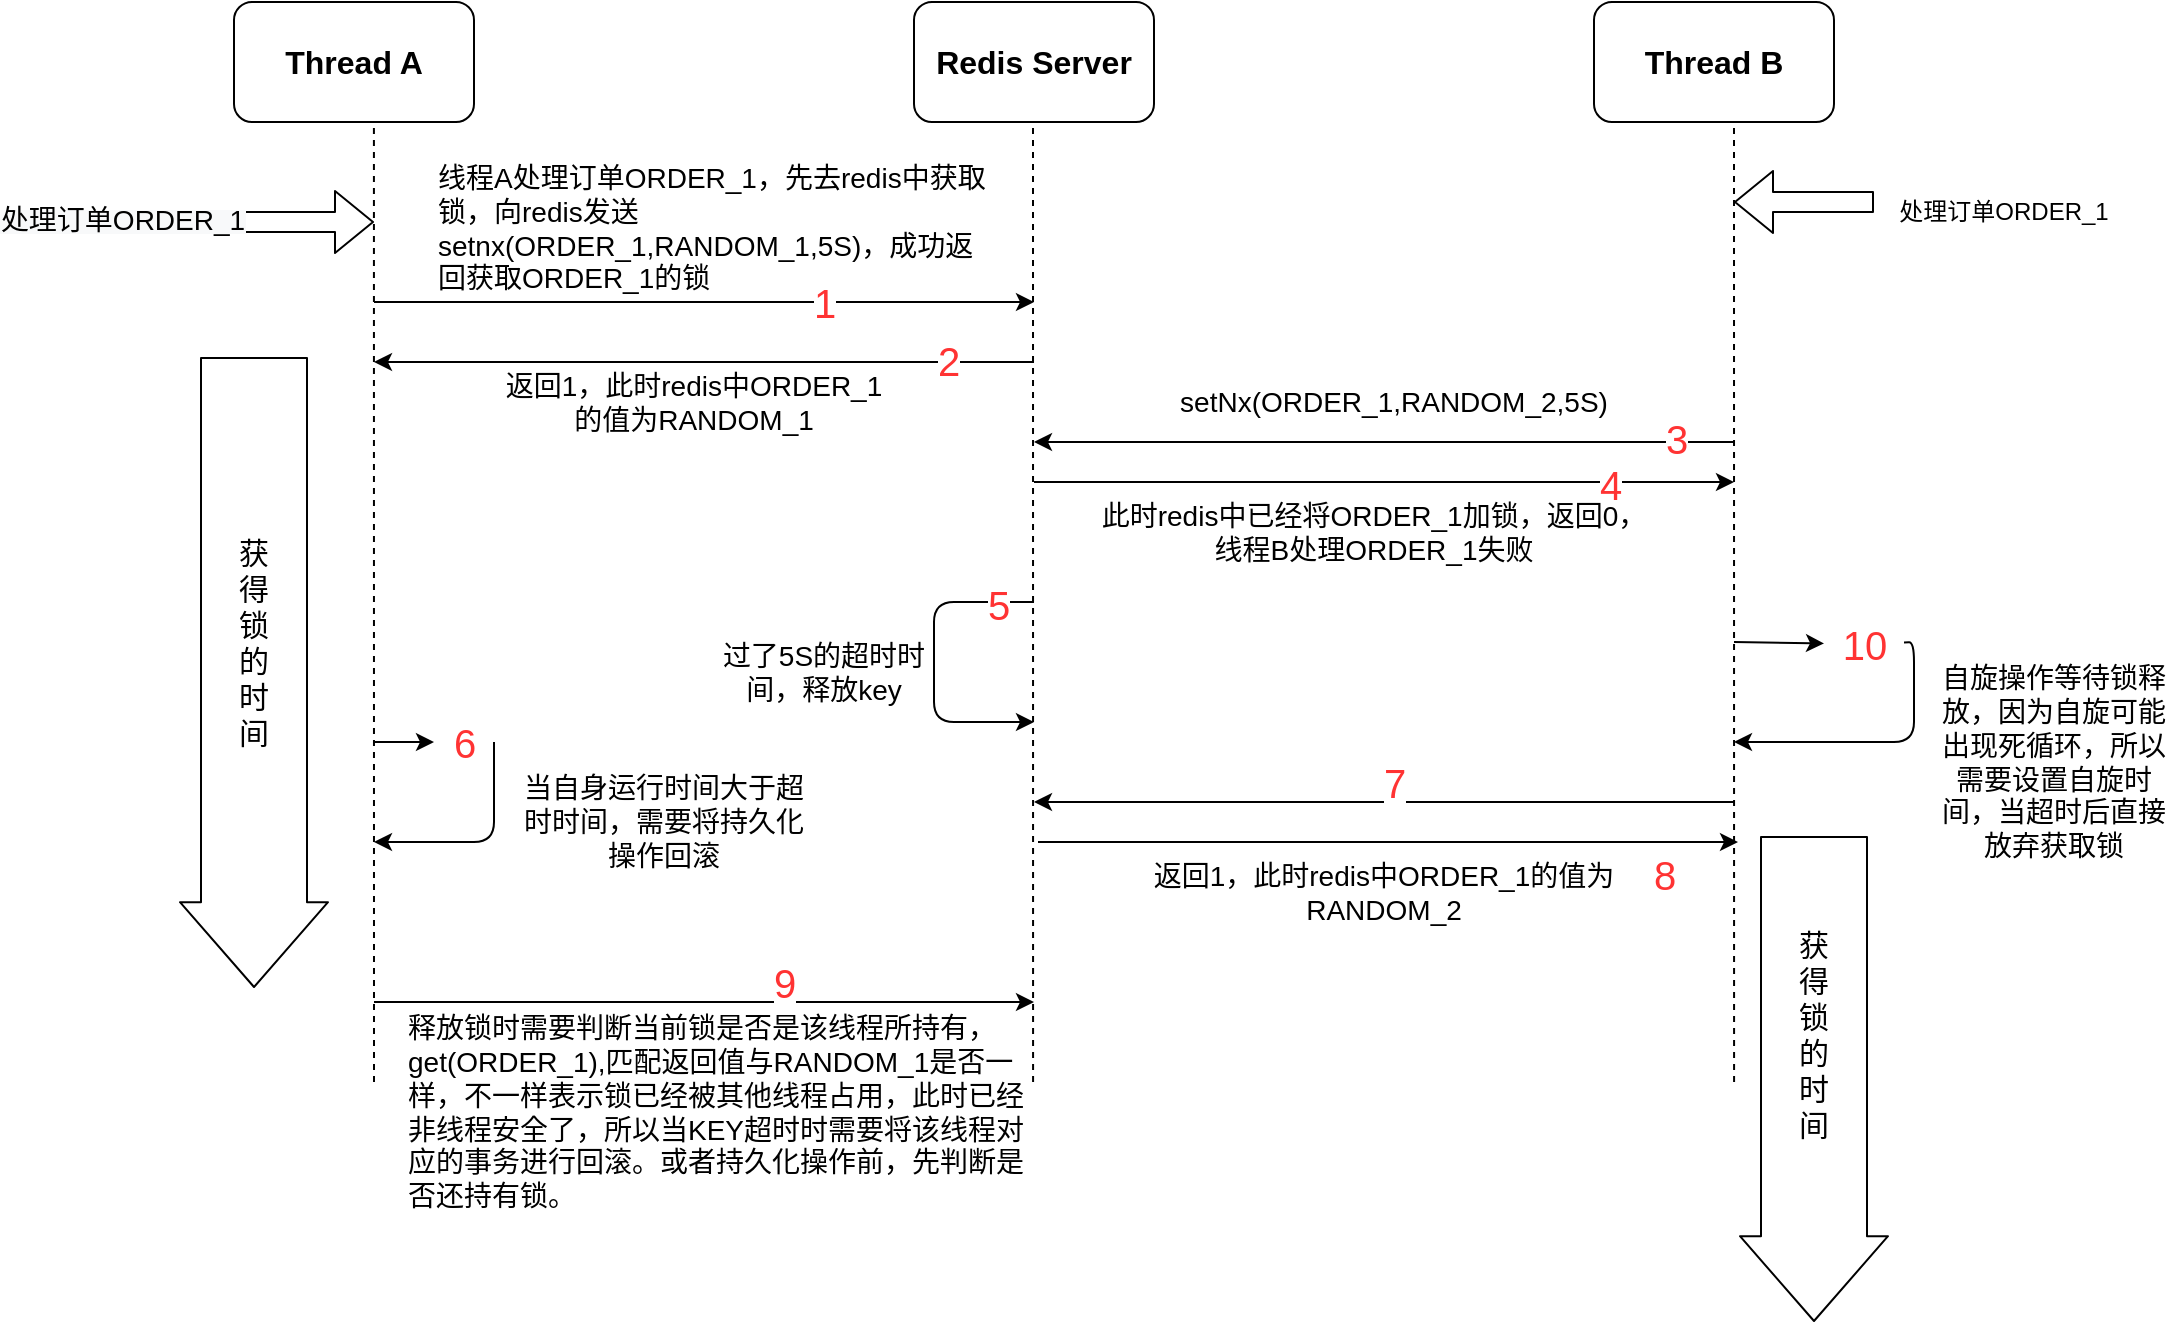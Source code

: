 <mxfile version="13.0.2" type="github">
  <diagram id="uTx9-v3vwXF00OpXnOEW" name="Page-1">
    <mxGraphModel dx="1141" dy="615" grid="1" gridSize="10" guides="1" tooltips="1" connect="1" arrows="1" fold="1" page="1" pageScale="1" pageWidth="1169" pageHeight="1654" math="0" shadow="0">
      <root>
        <mxCell id="0" />
        <mxCell id="1" parent="0" />
        <mxCell id="ECpFYh-r3xCetCUCD9OD-1" value="&lt;font style=&quot;font-size: 16px&quot;&gt;&lt;b&gt;Thread A&lt;/b&gt;&lt;/font&gt;" style="rounded=1;whiteSpace=wrap;html=1;" parent="1" vertex="1">
          <mxGeometry x="170" y="60" width="120" height="60" as="geometry" />
        </mxCell>
        <mxCell id="ECpFYh-r3xCetCUCD9OD-2" value="&lt;font style=&quot;font-size: 16px&quot;&gt;&lt;b&gt;Redis Server&lt;/b&gt;&lt;/font&gt;" style="rounded=1;whiteSpace=wrap;html=1;" parent="1" vertex="1">
          <mxGeometry x="510" y="60" width="120" height="60" as="geometry" />
        </mxCell>
        <mxCell id="ECpFYh-r3xCetCUCD9OD-4" value="&lt;font style=&quot;font-size: 16px&quot;&gt;&lt;b&gt;Thread B&lt;/b&gt;&lt;/font&gt;" style="rounded=1;whiteSpace=wrap;html=1;" parent="1" vertex="1">
          <mxGeometry x="850" y="60" width="120" height="60" as="geometry" />
        </mxCell>
        <mxCell id="ECpFYh-r3xCetCUCD9OD-5" value="" style="endArrow=none;dashed=1;html=1;entryX=0.583;entryY=1;entryDx=0;entryDy=0;entryPerimeter=0;" parent="1" target="ECpFYh-r3xCetCUCD9OD-1" edge="1">
          <mxGeometry width="50" height="50" relative="1" as="geometry">
            <mxPoint x="240" y="600" as="sourcePoint" />
            <mxPoint x="610" y="290" as="targetPoint" />
          </mxGeometry>
        </mxCell>
        <mxCell id="ECpFYh-r3xCetCUCD9OD-6" value="" style="endArrow=none;dashed=1;html=1;entryX=0.583;entryY=1;entryDx=0;entryDy=0;entryPerimeter=0;" parent="1" edge="1">
          <mxGeometry width="50" height="50" relative="1" as="geometry">
            <mxPoint x="569.54" y="600" as="sourcePoint" />
            <mxPoint x="569.5" y="120" as="targetPoint" />
          </mxGeometry>
        </mxCell>
        <mxCell id="ECpFYh-r3xCetCUCD9OD-7" value="" style="endArrow=none;dashed=1;html=1;entryX=0.583;entryY=1;entryDx=0;entryDy=0;entryPerimeter=0;" parent="1" edge="1">
          <mxGeometry width="50" height="50" relative="1" as="geometry">
            <mxPoint x="920.04" y="600" as="sourcePoint" />
            <mxPoint x="920" y="120" as="targetPoint" />
          </mxGeometry>
        </mxCell>
        <mxCell id="Qqk2eUYZ3Nk_iLM5AEox-1" value="" style="endArrow=classic;html=1;" edge="1" parent="1">
          <mxGeometry width="50" height="50" relative="1" as="geometry">
            <mxPoint x="240" y="210" as="sourcePoint" />
            <mxPoint x="570" y="210" as="targetPoint" />
          </mxGeometry>
        </mxCell>
        <mxCell id="Qqk2eUYZ3Nk_iLM5AEox-42" value="&lt;font style=&quot;font-size: 20px&quot; color=&quot;#ff3333&quot;&gt;1&lt;/font&gt;" style="edgeLabel;html=1;align=center;verticalAlign=middle;resizable=0;points=[];" vertex="1" connectable="0" parent="Qqk2eUYZ3Nk_iLM5AEox-1">
          <mxGeometry x="0.364" relative="1" as="geometry">
            <mxPoint as="offset" />
          </mxGeometry>
        </mxCell>
        <mxCell id="Qqk2eUYZ3Nk_iLM5AEox-7" value="处理订单ORDER_1" style="text;html=1;strokeColor=none;fillColor=none;align=center;verticalAlign=middle;whiteSpace=wrap;rounded=0;" vertex="1" parent="1">
          <mxGeometry x="1000" y="130" width="110" height="70" as="geometry" />
        </mxCell>
        <mxCell id="Qqk2eUYZ3Nk_iLM5AEox-9" value="" style="shape=flexArrow;endArrow=classic;html=1;" edge="1" parent="1">
          <mxGeometry width="50" height="50" relative="1" as="geometry">
            <mxPoint x="80" y="170" as="sourcePoint" />
            <mxPoint x="240" y="170" as="targetPoint" />
          </mxGeometry>
        </mxCell>
        <mxCell id="Qqk2eUYZ3Nk_iLM5AEox-10" value="&lt;span style=&quot;background-color: rgb(248 , 249 , 250)&quot;&gt;&lt;font style=&quot;font-size: 14px&quot;&gt;处理订单ORDER_1&lt;/font&gt;&lt;/span&gt;" style="edgeLabel;html=1;align=center;verticalAlign=middle;resizable=0;points=[];" vertex="1" connectable="0" parent="Qqk2eUYZ3Nk_iLM5AEox-9">
          <mxGeometry x="-0.575" y="1" relative="1" as="geometry">
            <mxPoint as="offset" />
          </mxGeometry>
        </mxCell>
        <mxCell id="Qqk2eUYZ3Nk_iLM5AEox-11" value="" style="shape=flexArrow;endArrow=classic;html=1;" edge="1" parent="1">
          <mxGeometry width="50" height="50" relative="1" as="geometry">
            <mxPoint x="990" y="160" as="sourcePoint" />
            <mxPoint x="920" y="160" as="targetPoint" />
          </mxGeometry>
        </mxCell>
        <mxCell id="Qqk2eUYZ3Nk_iLM5AEox-13" value="&lt;font style=&quot;font-size: 14px&quot;&gt;线程A处理订单ORDER_1，先去redis中获取锁，向redis发送setnx(ORDER_1,RANDOM_1,5S)，成功返回获取ORDER_1的锁&lt;/font&gt;" style="text;html=1;strokeColor=none;fillColor=none;align=left;verticalAlign=middle;whiteSpace=wrap;rounded=0;" vertex="1" parent="1">
          <mxGeometry x="270" y="145" width="280" height="55" as="geometry" />
        </mxCell>
        <mxCell id="Qqk2eUYZ3Nk_iLM5AEox-14" value="" style="endArrow=classic;html=1;" edge="1" parent="1">
          <mxGeometry width="50" height="50" relative="1" as="geometry">
            <mxPoint x="570" y="240" as="sourcePoint" />
            <mxPoint x="240" y="240" as="targetPoint" />
          </mxGeometry>
        </mxCell>
        <mxCell id="Qqk2eUYZ3Nk_iLM5AEox-43" value="&lt;font color=&quot;#ff3333&quot; style=&quot;font-size: 20px&quot;&gt;2&lt;/font&gt;" style="edgeLabel;html=1;align=center;verticalAlign=middle;resizable=0;points=[];" vertex="1" connectable="0" parent="Qqk2eUYZ3Nk_iLM5AEox-14">
          <mxGeometry x="-0.739" y="-1" relative="1" as="geometry">
            <mxPoint as="offset" />
          </mxGeometry>
        </mxCell>
        <mxCell id="Qqk2eUYZ3Nk_iLM5AEox-15" value="&lt;font style=&quot;font-size: 14px&quot;&gt;返回1，此时redis中ORDER_1的值为RANDOM_1&lt;/font&gt;" style="text;html=1;strokeColor=none;fillColor=none;align=center;verticalAlign=middle;whiteSpace=wrap;rounded=0;" vertex="1" parent="1">
          <mxGeometry x="300" y="250" width="200" height="20" as="geometry" />
        </mxCell>
        <mxCell id="Qqk2eUYZ3Nk_iLM5AEox-16" value="" style="endArrow=classic;html=1;" edge="1" parent="1">
          <mxGeometry width="50" height="50" relative="1" as="geometry">
            <mxPoint x="920" y="280" as="sourcePoint" />
            <mxPoint x="570" y="280" as="targetPoint" />
          </mxGeometry>
        </mxCell>
        <mxCell id="Qqk2eUYZ3Nk_iLM5AEox-44" value="&lt;font color=&quot;#ff3333&quot; style=&quot;font-size: 20px&quot;&gt;3&lt;/font&gt;" style="edgeLabel;html=1;align=center;verticalAlign=middle;resizable=0;points=[];" vertex="1" connectable="0" parent="Qqk2eUYZ3Nk_iLM5AEox-16">
          <mxGeometry x="-0.834" y="4" relative="1" as="geometry">
            <mxPoint y="-6" as="offset" />
          </mxGeometry>
        </mxCell>
        <mxCell id="Qqk2eUYZ3Nk_iLM5AEox-17" value="&lt;font style=&quot;font-size: 14px&quot;&gt;setNx(ORDER_1,RANDOM_2,5S)&lt;/font&gt;" style="text;html=1;strokeColor=none;fillColor=none;align=center;verticalAlign=middle;whiteSpace=wrap;rounded=0;" vertex="1" parent="1">
          <mxGeometry x="640" y="235" width="220" height="50" as="geometry" />
        </mxCell>
        <mxCell id="Qqk2eUYZ3Nk_iLM5AEox-18" value="" style="endArrow=classic;html=1;" edge="1" parent="1">
          <mxGeometry width="50" height="50" relative="1" as="geometry">
            <mxPoint x="570" y="300" as="sourcePoint" />
            <mxPoint x="920" y="300" as="targetPoint" />
          </mxGeometry>
        </mxCell>
        <mxCell id="Qqk2eUYZ3Nk_iLM5AEox-46" value="&lt;span style=&quot;font-size: 20px&quot;&gt;&lt;font color=&quot;#ff3333&quot;&gt;4&lt;/font&gt;&lt;/span&gt;" style="edgeLabel;html=1;align=center;verticalAlign=middle;resizable=0;points=[];" vertex="1" connectable="0" parent="Qqk2eUYZ3Nk_iLM5AEox-18">
          <mxGeometry x="0.646" y="-1" relative="1" as="geometry">
            <mxPoint as="offset" />
          </mxGeometry>
        </mxCell>
        <mxCell id="Qqk2eUYZ3Nk_iLM5AEox-19" value="&lt;font style=&quot;font-size: 14px&quot;&gt;此时redis中已经将ORDER_1加锁，返回0，线程B处理ORDER_1失败&lt;/font&gt;" style="text;html=1;strokeColor=none;fillColor=none;align=center;verticalAlign=middle;whiteSpace=wrap;rounded=0;" vertex="1" parent="1">
          <mxGeometry x="600" y="310" width="280" height="30" as="geometry" />
        </mxCell>
        <mxCell id="Qqk2eUYZ3Nk_iLM5AEox-20" value="" style="endArrow=classic;html=1;" edge="1" parent="1" source="Qqk2eUYZ3Nk_iLM5AEox-55">
          <mxGeometry width="50" height="50" relative="1" as="geometry">
            <mxPoint x="920" y="380" as="sourcePoint" />
            <mxPoint x="920" y="430" as="targetPoint" />
            <Array as="points">
              <mxPoint x="1010" y="380" />
              <mxPoint x="1010" y="430" />
            </Array>
          </mxGeometry>
        </mxCell>
        <mxCell id="Qqk2eUYZ3Nk_iLM5AEox-21" value="" style="endArrow=classic;html=1;" edge="1" parent="1">
          <mxGeometry width="50" height="50" relative="1" as="geometry">
            <mxPoint x="920" y="460" as="sourcePoint" />
            <mxPoint x="570" y="460" as="targetPoint" />
          </mxGeometry>
        </mxCell>
        <mxCell id="Qqk2eUYZ3Nk_iLM5AEox-22" value="&lt;font style=&quot;font-size: 14px&quot;&gt;自旋操作等待锁释放，因为自旋可能出现死循环，所以需要设置自旋时间，当超时后直接放弃获取锁&lt;/font&gt;" style="text;html=1;strokeColor=none;fillColor=none;align=center;verticalAlign=middle;whiteSpace=wrap;rounded=0;" vertex="1" parent="1">
          <mxGeometry x="1020" y="380" width="120" height="120" as="geometry" />
        </mxCell>
        <mxCell id="Qqk2eUYZ3Nk_iLM5AEox-24" value="" style="endArrow=classic;html=1;" edge="1" parent="1">
          <mxGeometry width="50" height="50" relative="1" as="geometry">
            <mxPoint x="570" y="360" as="sourcePoint" />
            <mxPoint x="570" y="420" as="targetPoint" />
            <Array as="points">
              <mxPoint x="520" y="360" />
              <mxPoint x="520" y="420" />
            </Array>
          </mxGeometry>
        </mxCell>
        <mxCell id="Qqk2eUYZ3Nk_iLM5AEox-25" value="&lt;font style=&quot;font-size: 14px&quot;&gt;过了5S的超时时间，释放key&lt;/font&gt;" style="text;html=1;strokeColor=none;fillColor=none;align=center;verticalAlign=middle;whiteSpace=wrap;rounded=0;" vertex="1" parent="1">
          <mxGeometry x="410" y="370" width="110" height="50" as="geometry" />
        </mxCell>
        <mxCell id="Qqk2eUYZ3Nk_iLM5AEox-26" value="" style="endArrow=classic;html=1;" edge="1" parent="1">
          <mxGeometry width="50" height="50" relative="1" as="geometry">
            <mxPoint x="240" y="560" as="sourcePoint" />
            <mxPoint x="570" y="560" as="targetPoint" />
          </mxGeometry>
        </mxCell>
        <mxCell id="Qqk2eUYZ3Nk_iLM5AEox-27" value="" style="endArrow=classic;html=1;" edge="1" parent="1">
          <mxGeometry width="50" height="50" relative="1" as="geometry">
            <mxPoint x="572" y="480" as="sourcePoint" />
            <mxPoint x="922" y="480" as="targetPoint" />
          </mxGeometry>
        </mxCell>
        <mxCell id="Qqk2eUYZ3Nk_iLM5AEox-28" value="&lt;span style=&quot;font-size: 14px&quot;&gt;返回1，此时redis中ORDER_1的值为RANDOM_2&lt;/span&gt;" style="text;html=1;strokeColor=none;fillColor=none;align=center;verticalAlign=middle;whiteSpace=wrap;rounded=0;" vertex="1" parent="1">
          <mxGeometry x="605" y="490" width="280" height="30" as="geometry" />
        </mxCell>
        <mxCell id="Qqk2eUYZ3Nk_iLM5AEox-30" value="" style="shape=flexArrow;endArrow=classic;html=1;width=53;endSize=13.8;" edge="1" parent="1">
          <mxGeometry width="50" height="50" relative="1" as="geometry">
            <mxPoint x="180" y="237.5" as="sourcePoint" />
            <mxPoint x="180" y="553" as="targetPoint" />
          </mxGeometry>
        </mxCell>
        <mxCell id="Qqk2eUYZ3Nk_iLM5AEox-33" value="&lt;span style=&quot;background-color: rgb(255 , 255 , 255)&quot;&gt;&lt;font style=&quot;font-size: 15px&quot;&gt;获得锁的时间&lt;/font&gt;&lt;/span&gt;" style="text;html=1;strokeColor=none;fillColor=none;align=center;verticalAlign=middle;whiteSpace=wrap;rounded=0;" vertex="1" parent="1">
          <mxGeometry x="170" y="310" width="20" height="140" as="geometry" />
        </mxCell>
        <mxCell id="Qqk2eUYZ3Nk_iLM5AEox-34" value="" style="shape=flexArrow;endArrow=classic;html=1;width=53;endSize=13.8;" edge="1" parent="1">
          <mxGeometry width="50" height="50" relative="1" as="geometry">
            <mxPoint x="960" y="477" as="sourcePoint" />
            <mxPoint x="960" y="720" as="targetPoint" />
          </mxGeometry>
        </mxCell>
        <mxCell id="Qqk2eUYZ3Nk_iLM5AEox-35" value="&lt;span style=&quot;background-color: rgb(255 , 255 , 255)&quot;&gt;&lt;font style=&quot;font-size: 15px&quot;&gt;获得锁的时间&lt;/font&gt;&lt;/span&gt;" style="text;html=1;strokeColor=none;fillColor=none;align=center;verticalAlign=middle;whiteSpace=wrap;rounded=0;" vertex="1" parent="1">
          <mxGeometry x="950" y="505.5" width="20" height="140" as="geometry" />
        </mxCell>
        <mxCell id="Qqk2eUYZ3Nk_iLM5AEox-38" value="&lt;font style=&quot;font-size: 14px&quot;&gt;释放锁时需要判断当前锁是否是该线程所持有，get(ORDER_1),匹配返回值与RANDOM_1是否一样，不一样表示锁已经被其他线程占用，此时已经非线程安全了，所以当KEY超时时需要将该线程对应的事务进行回滚。或者持久化操作前，先判断是否还持有锁。&lt;/font&gt;" style="text;html=1;strokeColor=none;fillColor=none;align=left;verticalAlign=middle;whiteSpace=wrap;rounded=0;" vertex="1" parent="1">
          <mxGeometry x="255" y="560" width="310" height="110" as="geometry" />
        </mxCell>
        <mxCell id="Qqk2eUYZ3Nk_iLM5AEox-39" value="" style="endArrow=classic;html=1;" edge="1" parent="1" source="Qqk2eUYZ3Nk_iLM5AEox-49">
          <mxGeometry width="50" height="50" relative="1" as="geometry">
            <mxPoint x="240" y="430" as="sourcePoint" />
            <mxPoint x="240" y="480" as="targetPoint" />
            <Array as="points">
              <mxPoint x="300" y="430" />
              <mxPoint x="300" y="480" />
            </Array>
          </mxGeometry>
        </mxCell>
        <mxCell id="Qqk2eUYZ3Nk_iLM5AEox-41" value="&lt;font style=&quot;font-size: 14px&quot;&gt;当自身运行时间大于超时时间，需要将持久化操作回滚&lt;/font&gt;" style="text;html=1;strokeColor=none;fillColor=none;align=center;verticalAlign=middle;whiteSpace=wrap;rounded=0;" vertex="1" parent="1">
          <mxGeometry x="310" y="440" width="150" height="60" as="geometry" />
        </mxCell>
        <mxCell id="Qqk2eUYZ3Nk_iLM5AEox-48" value="&lt;span style=&quot;font-size: 20px ; background-color: rgb(255 , 255 , 255)&quot;&gt;&lt;font color=&quot;#ff3333&quot;&gt;5&lt;/font&gt;&lt;/span&gt;" style="text;html=1;align=center;verticalAlign=middle;resizable=0;points=[];autosize=1;" vertex="1" parent="1">
          <mxGeometry x="537" y="351" width="30" height="20" as="geometry" />
        </mxCell>
        <mxCell id="Qqk2eUYZ3Nk_iLM5AEox-49" value="&lt;span style=&quot;font-size: 20px ; background-color: rgb(255 , 255 , 255)&quot;&gt;&lt;font color=&quot;#ff3333&quot;&gt;6&lt;/font&gt;&lt;/span&gt;" style="text;html=1;align=center;verticalAlign=middle;resizable=0;points=[];autosize=1;" vertex="1" parent="1">
          <mxGeometry x="270" y="420" width="30" height="20" as="geometry" />
        </mxCell>
        <mxCell id="Qqk2eUYZ3Nk_iLM5AEox-50" value="" style="endArrow=classic;html=1;" edge="1" parent="1" target="Qqk2eUYZ3Nk_iLM5AEox-49">
          <mxGeometry width="50" height="50" relative="1" as="geometry">
            <mxPoint x="240" y="430" as="sourcePoint" />
            <mxPoint x="240" y="480" as="targetPoint" />
            <Array as="points" />
          </mxGeometry>
        </mxCell>
        <mxCell id="Qqk2eUYZ3Nk_iLM5AEox-51" value="&lt;span style=&quot;font-size: 20px ; background-color: rgb(255 , 255 , 255)&quot;&gt;&lt;font color=&quot;#ff3333&quot;&gt;7&lt;/font&gt;&lt;/span&gt;" style="text;html=1;align=center;verticalAlign=middle;resizable=0;points=[];autosize=1;" vertex="1" parent="1">
          <mxGeometry x="735" y="440" width="30" height="20" as="geometry" />
        </mxCell>
        <mxCell id="Qqk2eUYZ3Nk_iLM5AEox-52" value="&lt;span style=&quot;font-size: 20px ; background-color: rgb(255 , 255 , 255)&quot;&gt;&lt;font color=&quot;#ff3333&quot;&gt;8&lt;/font&gt;&lt;/span&gt;" style="text;html=1;align=center;verticalAlign=middle;resizable=0;points=[];autosize=1;" vertex="1" parent="1">
          <mxGeometry x="870" y="485.5" width="30" height="20" as="geometry" />
        </mxCell>
        <mxCell id="Qqk2eUYZ3Nk_iLM5AEox-54" value="&lt;span style=&quot;font-size: 20px ; background-color: rgb(255 , 255 , 255)&quot;&gt;&lt;font color=&quot;#ff3333&quot;&gt;9&lt;/font&gt;&lt;/span&gt;" style="text;html=1;align=center;verticalAlign=middle;resizable=0;points=[];autosize=1;" vertex="1" parent="1">
          <mxGeometry x="430" y="540" width="30" height="20" as="geometry" />
        </mxCell>
        <mxCell id="Qqk2eUYZ3Nk_iLM5AEox-55" value="&lt;span style=&quot;font-size: 20px ; background-color: rgb(255 , 255 , 255)&quot;&gt;&lt;font color=&quot;#ff3333&quot;&gt;10&lt;/font&gt;&lt;/span&gt;" style="text;html=1;align=center;verticalAlign=middle;resizable=0;points=[];autosize=1;" vertex="1" parent="1">
          <mxGeometry x="965" y="371" width="40" height="20" as="geometry" />
        </mxCell>
        <mxCell id="Qqk2eUYZ3Nk_iLM5AEox-56" value="" style="endArrow=classic;html=1;" edge="1" parent="1" target="Qqk2eUYZ3Nk_iLM5AEox-55">
          <mxGeometry width="50" height="50" relative="1" as="geometry">
            <mxPoint x="920" y="380" as="sourcePoint" />
            <mxPoint x="920" y="430" as="targetPoint" />
            <Array as="points" />
          </mxGeometry>
        </mxCell>
      </root>
    </mxGraphModel>
  </diagram>
</mxfile>
